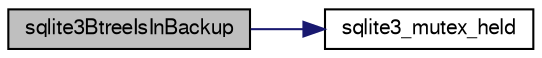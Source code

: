 digraph "sqlite3BtreeIsInBackup"
{
  edge [fontname="FreeSans",fontsize="10",labelfontname="FreeSans",labelfontsize="10"];
  node [fontname="FreeSans",fontsize="10",shape=record];
  rankdir="LR";
  Node454682 [label="sqlite3BtreeIsInBackup",height=0.2,width=0.4,color="black", fillcolor="grey75", style="filled", fontcolor="black"];
  Node454682 -> Node454683 [color="midnightblue",fontsize="10",style="solid",fontname="FreeSans"];
  Node454683 [label="sqlite3_mutex_held",height=0.2,width=0.4,color="black", fillcolor="white", style="filled",URL="$sqlite3_8c.html#acf77da68932b6bc163c5e68547ecc3e7"];
}
